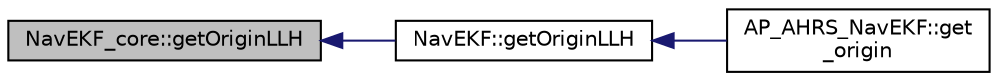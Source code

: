 digraph "NavEKF_core::getOriginLLH"
{
 // INTERACTIVE_SVG=YES
  edge [fontname="Helvetica",fontsize="10",labelfontname="Helvetica",labelfontsize="10"];
  node [fontname="Helvetica",fontsize="10",shape=record];
  rankdir="LR";
  Node1 [label="NavEKF_core::getOriginLLH",height=0.2,width=0.4,color="black", fillcolor="grey75", style="filled", fontcolor="black"];
  Node1 -> Node2 [dir="back",color="midnightblue",fontsize="10",style="solid",fontname="Helvetica"];
  Node2 [label="NavEKF::getOriginLLH",height=0.2,width=0.4,color="black", fillcolor="white", style="filled",URL="$classNavEKF.html#aeb335cf7b5bc6c54905b2d2e51b48d30"];
  Node2 -> Node3 [dir="back",color="midnightblue",fontsize="10",style="solid",fontname="Helvetica"];
  Node3 [label="AP_AHRS_NavEKF::get\l_origin",height=0.2,width=0.4,color="black", fillcolor="white", style="filled",URL="$classAP__AHRS__NavEKF.html#a8e90dbad885e5d8d4efe9a34d635886a"];
}
